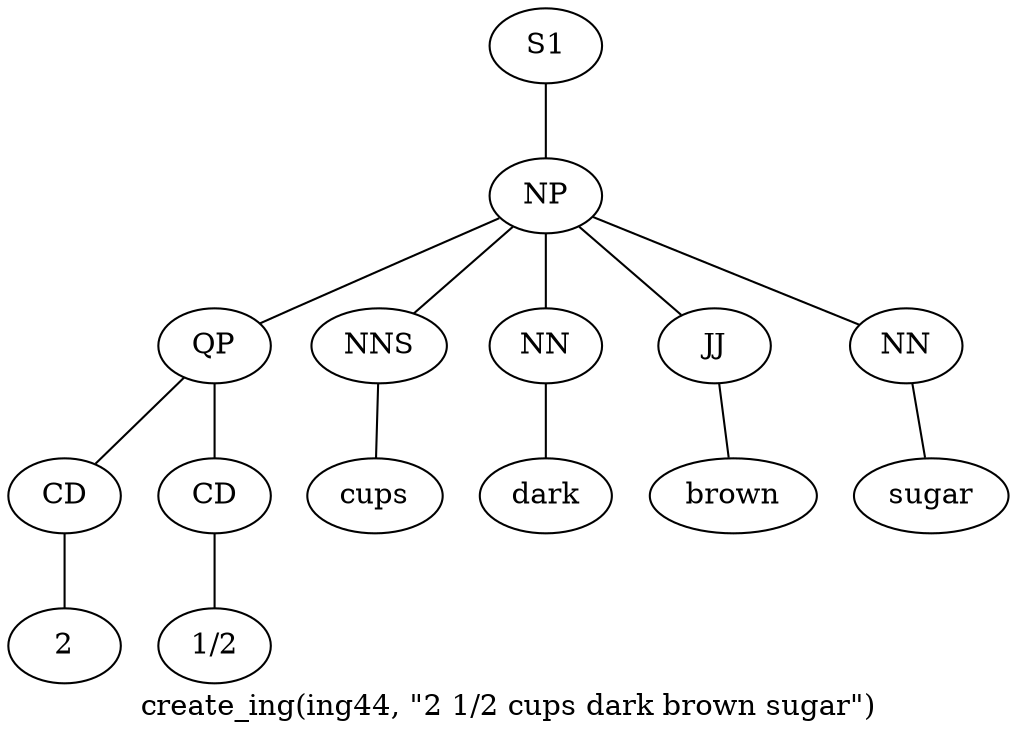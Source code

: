 graph SyntaxGraph {
	label = "create_ing(ing44, \"2 1/2 cups dark brown sugar\")";
	Node0 [label="S1"];
	Node1 [label="NP"];
	Node2 [label="QP"];
	Node3 [label="CD"];
	Node4 [label="2"];
	Node5 [label="CD"];
	Node6 [label="1/2"];
	Node7 [label="NNS"];
	Node8 [label="cups"];
	Node9 [label="NN"];
	Node10 [label="dark"];
	Node11 [label="JJ"];
	Node12 [label="brown"];
	Node13 [label="NN"];
	Node14 [label="sugar"];

	Node0 -- Node1;
	Node1 -- Node2;
	Node1 -- Node7;
	Node1 -- Node9;
	Node1 -- Node11;
	Node1 -- Node13;
	Node2 -- Node3;
	Node2 -- Node5;
	Node3 -- Node4;
	Node5 -- Node6;
	Node7 -- Node8;
	Node9 -- Node10;
	Node11 -- Node12;
	Node13 -- Node14;
}
